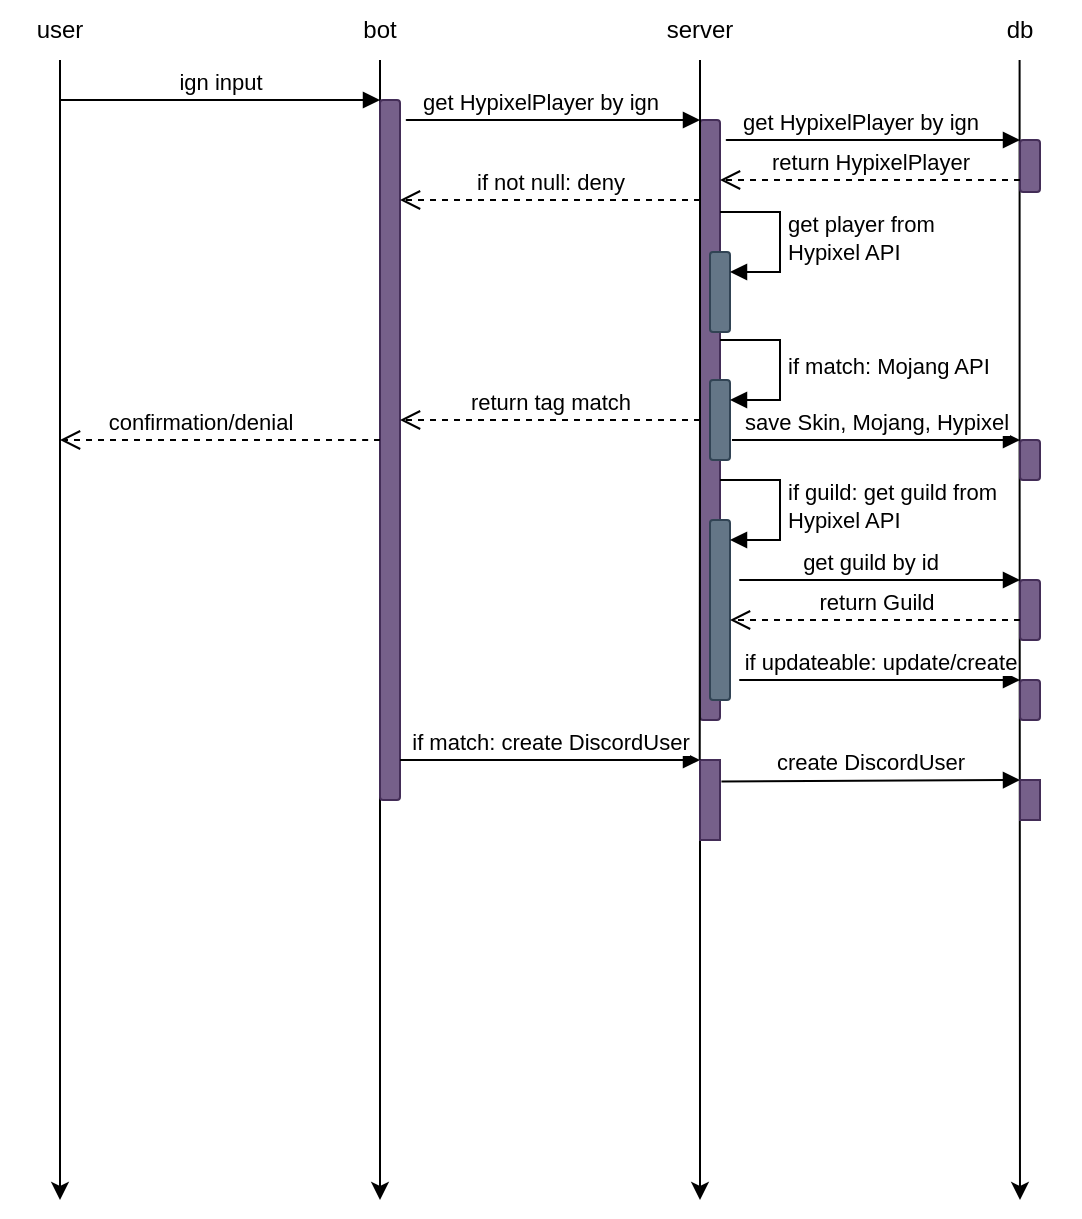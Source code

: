 <mxfile version="20.5.3" type="embed"><diagram name="Page-1" id="Y8S6gt6hEFgdLeqecjt1"><mxGraphModel dx="975" dy="631" grid="1" gridSize="10" guides="1" tooltips="1" connect="1" arrows="1" fold="1" page="1" pageScale="1" pageWidth="827" pageHeight="1169" math="0" shadow="0"><root><mxCell id="0"/><mxCell id="1" parent="0"/><mxCell id="JmYzvs7YNFM8VFWsJZcx-5" style="edgeStyle=orthogonalEdgeStyle;rounded=1;orthogonalLoop=1;jettySize=auto;html=1;" parent="1" source="JmYzvs7YNFM8VFWsJZcx-4" edge="1"><mxGeometry relative="1" as="geometry"><mxPoint x="240" y="720" as="targetPoint"/></mxGeometry></mxCell><mxCell id="JmYzvs7YNFM8VFWsJZcx-4" value="bot" style="text;html=1;strokeColor=none;fillColor=none;align=center;verticalAlign=middle;whiteSpace=wrap;rounded=1;" parent="1" vertex="1"><mxGeometry x="210" y="120" width="60" height="30" as="geometry"/></mxCell><mxCell id="JmYzvs7YNFM8VFWsJZcx-10" style="edgeStyle=orthogonalEdgeStyle;rounded=1;orthogonalLoop=1;jettySize=auto;html=1;startArrow=none;" parent="1" source="2" edge="1"><mxGeometry relative="1" as="geometry"><mxPoint x="400" y="720" as="targetPoint"/><Array as="points"><mxPoint x="400" y="570"/><mxPoint x="400" y="570"/></Array></mxGeometry></mxCell><mxCell id="JmYzvs7YNFM8VFWsJZcx-7" value="server" style="text;html=1;strokeColor=none;fillColor=none;align=center;verticalAlign=middle;whiteSpace=wrap;rounded=1;" parent="1" vertex="1"><mxGeometry x="370" y="120" width="60" height="30" as="geometry"/></mxCell><mxCell id="JmYzvs7YNFM8VFWsJZcx-11" style="edgeStyle=orthogonalEdgeStyle;rounded=1;orthogonalLoop=1;jettySize=auto;html=1;" parent="1" edge="1"><mxGeometry relative="1" as="geometry"><mxPoint x="560" y="720" as="targetPoint"/><mxPoint x="559.8" y="150" as="sourcePoint"/><Array as="points"><mxPoint x="560" y="340"/></Array></mxGeometry></mxCell><mxCell id="JmYzvs7YNFM8VFWsJZcx-8" value="db" style="text;html=1;strokeColor=none;fillColor=none;align=center;verticalAlign=middle;whiteSpace=wrap;rounded=1;" parent="1" vertex="1"><mxGeometry x="530" y="120" width="60" height="30" as="geometry"/></mxCell><mxCell id="JmYzvs7YNFM8VFWsJZcx-17" value="" style="html=1;points=[];perimeter=orthogonalPerimeter;outlineConnect=0;targetShapes=umlLifeline;portConstraint=eastwest;newEdgeStyle={&quot;edgeStyle&quot;:&quot;elbowEdgeStyle&quot;,&quot;elbow&quot;:&quot;vertical&quot;,&quot;curved&quot;:0,&quot;rounded&quot;:0};rounded=1;fillColor=#76608a;strokeColor=#432D57;fontColor=#ffffff;" parent="1" vertex="1"><mxGeometry x="240" y="170" width="10" height="350" as="geometry"/></mxCell><mxCell id="JmYzvs7YNFM8VFWsJZcx-18" value="ign input" style="html=1;verticalAlign=bottom;endArrow=block;edgeStyle=elbowEdgeStyle;elbow=vertical;rounded=1;" parent="1" target="JmYzvs7YNFM8VFWsJZcx-17" edge="1"><mxGeometry relative="1" as="geometry"><mxPoint x="80" y="170" as="sourcePoint"/></mxGeometry></mxCell><mxCell id="JmYzvs7YNFM8VFWsJZcx-19" value="confirmation/denial" style="html=1;verticalAlign=bottom;endArrow=open;dashed=1;endSize=8;edgeStyle=elbowEdgeStyle;elbow=vertical;rounded=1;" parent="1" source="JmYzvs7YNFM8VFWsJZcx-17" edge="1"><mxGeometry x="0.125" relative="1" as="geometry"><mxPoint x="80" y="340" as="targetPoint"/><Array as="points"><mxPoint x="230" y="340"/><mxPoint x="220" y="350"/><mxPoint x="230" y="480"/></Array><mxPoint as="offset"/></mxGeometry></mxCell><mxCell id="JmYzvs7YNFM8VFWsJZcx-21" style="edgeStyle=orthogonalEdgeStyle;rounded=1;orthogonalLoop=1;jettySize=auto;html=1;" parent="1" source="JmYzvs7YNFM8VFWsJZcx-20" edge="1"><mxGeometry relative="1" as="geometry"><mxPoint x="80" y="720" as="targetPoint"/></mxGeometry></mxCell><mxCell id="JmYzvs7YNFM8VFWsJZcx-20" value="user" style="text;html=1;strokeColor=none;fillColor=none;align=center;verticalAlign=middle;whiteSpace=wrap;rounded=1;" parent="1" vertex="1"><mxGeometry x="50" y="120" width="60" height="30" as="geometry"/></mxCell><mxCell id="JmYzvs7YNFM8VFWsJZcx-22" value="" style="html=1;points=[];perimeter=orthogonalPerimeter;outlineConnect=0;targetShapes=umlLifeline;portConstraint=eastwest;newEdgeStyle={&quot;edgeStyle&quot;:&quot;elbowEdgeStyle&quot;,&quot;elbow&quot;:&quot;vertical&quot;,&quot;curved&quot;:0,&quot;rounded&quot;:0};rounded=1;fillColor=#76608a;fontColor=#ffffff;strokeColor=#432D57;" parent="1" vertex="1"><mxGeometry x="400" y="180" width="10" height="300" as="geometry"/></mxCell><mxCell id="JmYzvs7YNFM8VFWsJZcx-23" value="get HypixelPlayer by ign" style="html=1;verticalAlign=bottom;endArrow=block;edgeStyle=elbowEdgeStyle;elbow=vertical;rounded=1;" parent="1" target="JmYzvs7YNFM8VFWsJZcx-22" edge="1"><mxGeometry relative="1" as="geometry"><mxPoint x="260" y="180" as="sourcePoint"/><Array as="points"><mxPoint x="250" y="180"/></Array></mxGeometry></mxCell><mxCell id="JmYzvs7YNFM8VFWsJZcx-24" value="return tag match" style="html=1;verticalAlign=bottom;endArrow=open;dashed=1;endSize=8;edgeStyle=elbowEdgeStyle;elbow=vertical;rounded=1;" parent="1" source="JmYzvs7YNFM8VFWsJZcx-22" edge="1"><mxGeometry relative="1" as="geometry"><mxPoint x="250" y="330" as="targetPoint"/><Array as="points"><mxPoint x="380" y="330"/><mxPoint x="360" y="470"/><mxPoint x="360" y="280"/><mxPoint x="380" y="320"/></Array></mxGeometry></mxCell><mxCell id="JmYzvs7YNFM8VFWsJZcx-25" value="" style="html=1;points=[];perimeter=orthogonalPerimeter;outlineConnect=0;targetShapes=umlLifeline;portConstraint=eastwest;newEdgeStyle={&quot;edgeStyle&quot;:&quot;elbowEdgeStyle&quot;,&quot;elbow&quot;:&quot;vertical&quot;,&quot;curved&quot;:0,&quot;rounded&quot;:0};rounded=1;fillColor=#76608a;fontColor=#ffffff;strokeColor=#432D57;" parent="1" vertex="1"><mxGeometry x="560" y="190" width="10" height="26" as="geometry"/></mxCell><mxCell id="JmYzvs7YNFM8VFWsJZcx-26" value="get HypixelPlayer by ign" style="html=1;verticalAlign=bottom;endArrow=block;edgeStyle=elbowEdgeStyle;elbow=vertical;rounded=1;" parent="1" target="JmYzvs7YNFM8VFWsJZcx-25" edge="1"><mxGeometry relative="1" as="geometry"><mxPoint x="420" y="190" as="sourcePoint"/><Array as="points"><mxPoint x="410" y="190"/></Array></mxGeometry></mxCell><mxCell id="JmYzvs7YNFM8VFWsJZcx-27" value="return HypixelPlayer" style="html=1;verticalAlign=bottom;endArrow=open;dashed=1;endSize=8;edgeStyle=elbowEdgeStyle;elbow=vertical;rounded=1;" parent="1" source="JmYzvs7YNFM8VFWsJZcx-25" target="JmYzvs7YNFM8VFWsJZcx-22" edge="1"><mxGeometry relative="1" as="geometry"><mxPoint x="490" y="265" as="targetPoint"/><Array as="points"><mxPoint x="510" y="210"/><mxPoint x="520" y="220"/></Array></mxGeometry></mxCell><mxCell id="JmYzvs7YNFM8VFWsJZcx-34" value="" style="html=1;points=[];perimeter=orthogonalPerimeter;outlineConnect=0;targetShapes=umlLifeline;portConstraint=eastwest;newEdgeStyle={&quot;edgeStyle&quot;:&quot;elbowEdgeStyle&quot;,&quot;elbow&quot;:&quot;vertical&quot;,&quot;curved&quot;:0,&quot;rounded&quot;:0};rounded=1;fillColor=#647687;fontColor=#ffffff;strokeColor=#314354;" parent="1" vertex="1"><mxGeometry x="405" y="246" width="10" height="40" as="geometry"/></mxCell><mxCell id="JmYzvs7YNFM8VFWsJZcx-35" value="get player from &lt;br&gt;Hypixel API" style="html=1;align=left;spacingLeft=2;endArrow=block;rounded=1;edgeStyle=orthogonalEdgeStyle;rounded=0;" parent="1" target="JmYzvs7YNFM8VFWsJZcx-34" edge="1"><mxGeometry relative="1" as="geometry"><mxPoint x="410" y="226" as="sourcePoint"/><Array as="points"><mxPoint x="440" y="256"/></Array></mxGeometry></mxCell><mxCell id="JmYzvs7YNFM8VFWsJZcx-36" value="if not null: deny" style="html=1;verticalAlign=bottom;endArrow=open;dashed=1;endSize=8;edgeStyle=elbowEdgeStyle;elbow=vertical;rounded=1;" parent="1" edge="1"><mxGeometry relative="1" as="geometry"><mxPoint x="250" y="220" as="targetPoint"/><mxPoint x="400" y="220" as="sourcePoint"/><Array as="points"><mxPoint x="380" y="220"/></Array></mxGeometry></mxCell><mxCell id="JmYzvs7YNFM8VFWsJZcx-40" value="" style="html=1;points=[];perimeter=orthogonalPerimeter;outlineConnect=0;targetShapes=umlLifeline;portConstraint=eastwest;newEdgeStyle={&quot;edgeStyle&quot;:&quot;elbowEdgeStyle&quot;,&quot;elbow&quot;:&quot;vertical&quot;,&quot;curved&quot;:0,&quot;rounded&quot;:0};rounded=1;fillColor=#647687;fontColor=#ffffff;strokeColor=#314354;" parent="1" vertex="1"><mxGeometry x="405" y="310" width="10" height="40" as="geometry"/></mxCell><mxCell id="JmYzvs7YNFM8VFWsJZcx-41" value="if match: Mojang API" style="html=1;align=left;spacingLeft=2;endArrow=block;rounded=1;edgeStyle=orthogonalEdgeStyle;rounded=0;" parent="1" target="JmYzvs7YNFM8VFWsJZcx-40" edge="1"><mxGeometry relative="1" as="geometry"><mxPoint x="410" y="290" as="sourcePoint"/><Array as="points"><mxPoint x="440" y="320"/></Array></mxGeometry></mxCell><mxCell id="JmYzvs7YNFM8VFWsJZcx-44" value="" style="html=1;points=[];perimeter=orthogonalPerimeter;outlineConnect=0;targetShapes=umlLifeline;portConstraint=eastwest;newEdgeStyle={&quot;edgeStyle&quot;:&quot;elbowEdgeStyle&quot;,&quot;elbow&quot;:&quot;vertical&quot;,&quot;curved&quot;:0,&quot;rounded&quot;:0};rounded=1;fillColor=#76608a;fontColor=#ffffff;strokeColor=#432D57;" parent="1" vertex="1"><mxGeometry x="560" y="340" width="10" height="20" as="geometry"/></mxCell><mxCell id="JmYzvs7YNFM8VFWsJZcx-45" value="save Skin, Mojang, Hypixel" style="html=1;verticalAlign=bottom;endArrow=block;edgeStyle=elbowEdgeStyle;elbow=vertical;rounded=1;exitX=1.5;exitY=0.278;exitDx=0;exitDy=0;exitPerimeter=0;" parent="1" target="JmYzvs7YNFM8VFWsJZcx-44" edge="1"><mxGeometry relative="1" as="geometry"><mxPoint x="416" y="340.02" as="sourcePoint"/><mxPoint x="556" y="340" as="targetPoint"/></mxGeometry></mxCell><mxCell id="JmYzvs7YNFM8VFWsJZcx-47" value="" style="html=1;points=[];perimeter=orthogonalPerimeter;outlineConnect=0;targetShapes=umlLifeline;portConstraint=eastwest;newEdgeStyle={&quot;edgeStyle&quot;:&quot;elbowEdgeStyle&quot;,&quot;elbow&quot;:&quot;vertical&quot;,&quot;curved&quot;:0,&quot;rounded&quot;:0};rounded=1;fillColor=#647687;fontColor=#ffffff;strokeColor=#314354;" parent="1" vertex="1"><mxGeometry x="405" y="380" width="10" height="90" as="geometry"/></mxCell><mxCell id="JmYzvs7YNFM8VFWsJZcx-48" value="if guild: get guild from&lt;br&gt;Hypixel API" style="html=1;align=left;spacingLeft=2;endArrow=block;rounded=1;edgeStyle=orthogonalEdgeStyle;rounded=0;" parent="1" target="JmYzvs7YNFM8VFWsJZcx-47" edge="1"><mxGeometry relative="1" as="geometry"><mxPoint x="410" y="360" as="sourcePoint"/><Array as="points"><mxPoint x="440" y="390"/></Array></mxGeometry></mxCell><mxCell id="JmYzvs7YNFM8VFWsJZcx-49" value="" style="html=1;points=[];perimeter=orthogonalPerimeter;outlineConnect=0;targetShapes=umlLifeline;portConstraint=eastwest;newEdgeStyle={&quot;edgeStyle&quot;:&quot;elbowEdgeStyle&quot;,&quot;elbow&quot;:&quot;vertical&quot;,&quot;curved&quot;:0,&quot;rounded&quot;:0};rounded=1;fillColor=#76608a;fontColor=#ffffff;strokeColor=#432D57;" parent="1" vertex="1"><mxGeometry x="560" y="410" width="10" height="30" as="geometry"/></mxCell><mxCell id="JmYzvs7YNFM8VFWsJZcx-50" value="get guild by id" style="html=1;verticalAlign=bottom;endArrow=block;edgeStyle=elbowEdgeStyle;elbow=vertical;rounded=1;" parent="1" target="JmYzvs7YNFM8VFWsJZcx-49" edge="1"><mxGeometry x="0.302" relative="1" as="geometry"><mxPoint x="485" y="410" as="sourcePoint"/><mxPoint x="555" y="410" as="targetPoint"/><Array as="points"><mxPoint x="415" y="410"/></Array><mxPoint as="offset"/></mxGeometry></mxCell><mxCell id="JmYzvs7YNFM8VFWsJZcx-51" value="return Guild" style="html=1;verticalAlign=bottom;endArrow=open;dashed=1;endSize=8;edgeStyle=elbowEdgeStyle;elbow=vertical;rounded=1;" parent="1" source="JmYzvs7YNFM8VFWsJZcx-49" target="JmYzvs7YNFM8VFWsJZcx-47" edge="1"><mxGeometry relative="1" as="geometry"><mxPoint x="420" y="430" as="targetPoint"/><Array as="points"><mxPoint x="540" y="430"/></Array></mxGeometry></mxCell><mxCell id="JmYzvs7YNFM8VFWsJZcx-54" value="" style="html=1;points=[];perimeter=orthogonalPerimeter;outlineConnect=0;targetShapes=umlLifeline;portConstraint=eastwest;newEdgeStyle={&quot;edgeStyle&quot;:&quot;elbowEdgeStyle&quot;,&quot;elbow&quot;:&quot;vertical&quot;,&quot;curved&quot;:0,&quot;rounded&quot;:0};rounded=1;fillColor=#76608a;fontColor=#ffffff;strokeColor=#432D57;" parent="1" vertex="1"><mxGeometry x="560" y="460" width="10" height="20" as="geometry"/></mxCell><mxCell id="JmYzvs7YNFM8VFWsJZcx-55" value="if updateable: update/create" style="html=1;verticalAlign=bottom;endArrow=block;edgeStyle=elbowEdgeStyle;elbow=vertical;rounded=1;" parent="1" target="JmYzvs7YNFM8VFWsJZcx-54" edge="1"><mxGeometry x="0.349" relative="1" as="geometry"><mxPoint x="485" y="460" as="sourcePoint"/><mxPoint x="555" y="460" as="targetPoint"/><Array as="points"><mxPoint x="415" y="460"/></Array><mxPoint as="offset"/></mxGeometry></mxCell><mxCell id="3" value="if match: create DiscordUser" style="html=1;verticalAlign=bottom;endArrow=block;entryX=0;entryY=0;rounded=0;" edge="1" target="2" parent="1" source="JmYzvs7YNFM8VFWsJZcx-17"><mxGeometry relative="1" as="geometry"><mxPoint x="300" y="520" as="sourcePoint"/></mxGeometry></mxCell><mxCell id="2" value="" style="html=1;points=[];perimeter=orthogonalPerimeter;fillColor=#76608a;fontColor=#ffffff;strokeColor=#432D57;" vertex="1" parent="1"><mxGeometry x="400" y="500" width="10" height="40" as="geometry"/></mxCell><mxCell id="5" value="" style="edgeStyle=orthogonalEdgeStyle;rounded=1;orthogonalLoop=1;jettySize=auto;html=1;endArrow=none;entryX=-0.014;entryY=-0.002;entryDx=0;entryDy=0;entryPerimeter=0;" edge="1" parent="1" source="JmYzvs7YNFM8VFWsJZcx-7" target="2"><mxGeometry relative="1" as="geometry"><mxPoint x="400" y="720" as="targetPoint"/><mxPoint x="400" y="150" as="sourcePoint"/></mxGeometry></mxCell><mxCell id="6" value="" style="html=1;points=[];perimeter=orthogonalPerimeter;fillColor=#76608a;fontColor=#ffffff;strokeColor=#432D57;" vertex="1" parent="1"><mxGeometry x="560" y="510" width="10" height="20" as="geometry"/></mxCell><mxCell id="7" value="create DiscordUser" style="html=1;verticalAlign=bottom;endArrow=block;entryX=0;entryY=0;rounded=0;exitX=1.071;exitY=0.268;exitDx=0;exitDy=0;exitPerimeter=0;" edge="1" target="6" parent="1" source="2"><mxGeometry relative="1" as="geometry"><mxPoint x="490" y="510" as="sourcePoint"/></mxGeometry></mxCell></root></mxGraphModel></diagram></mxfile>